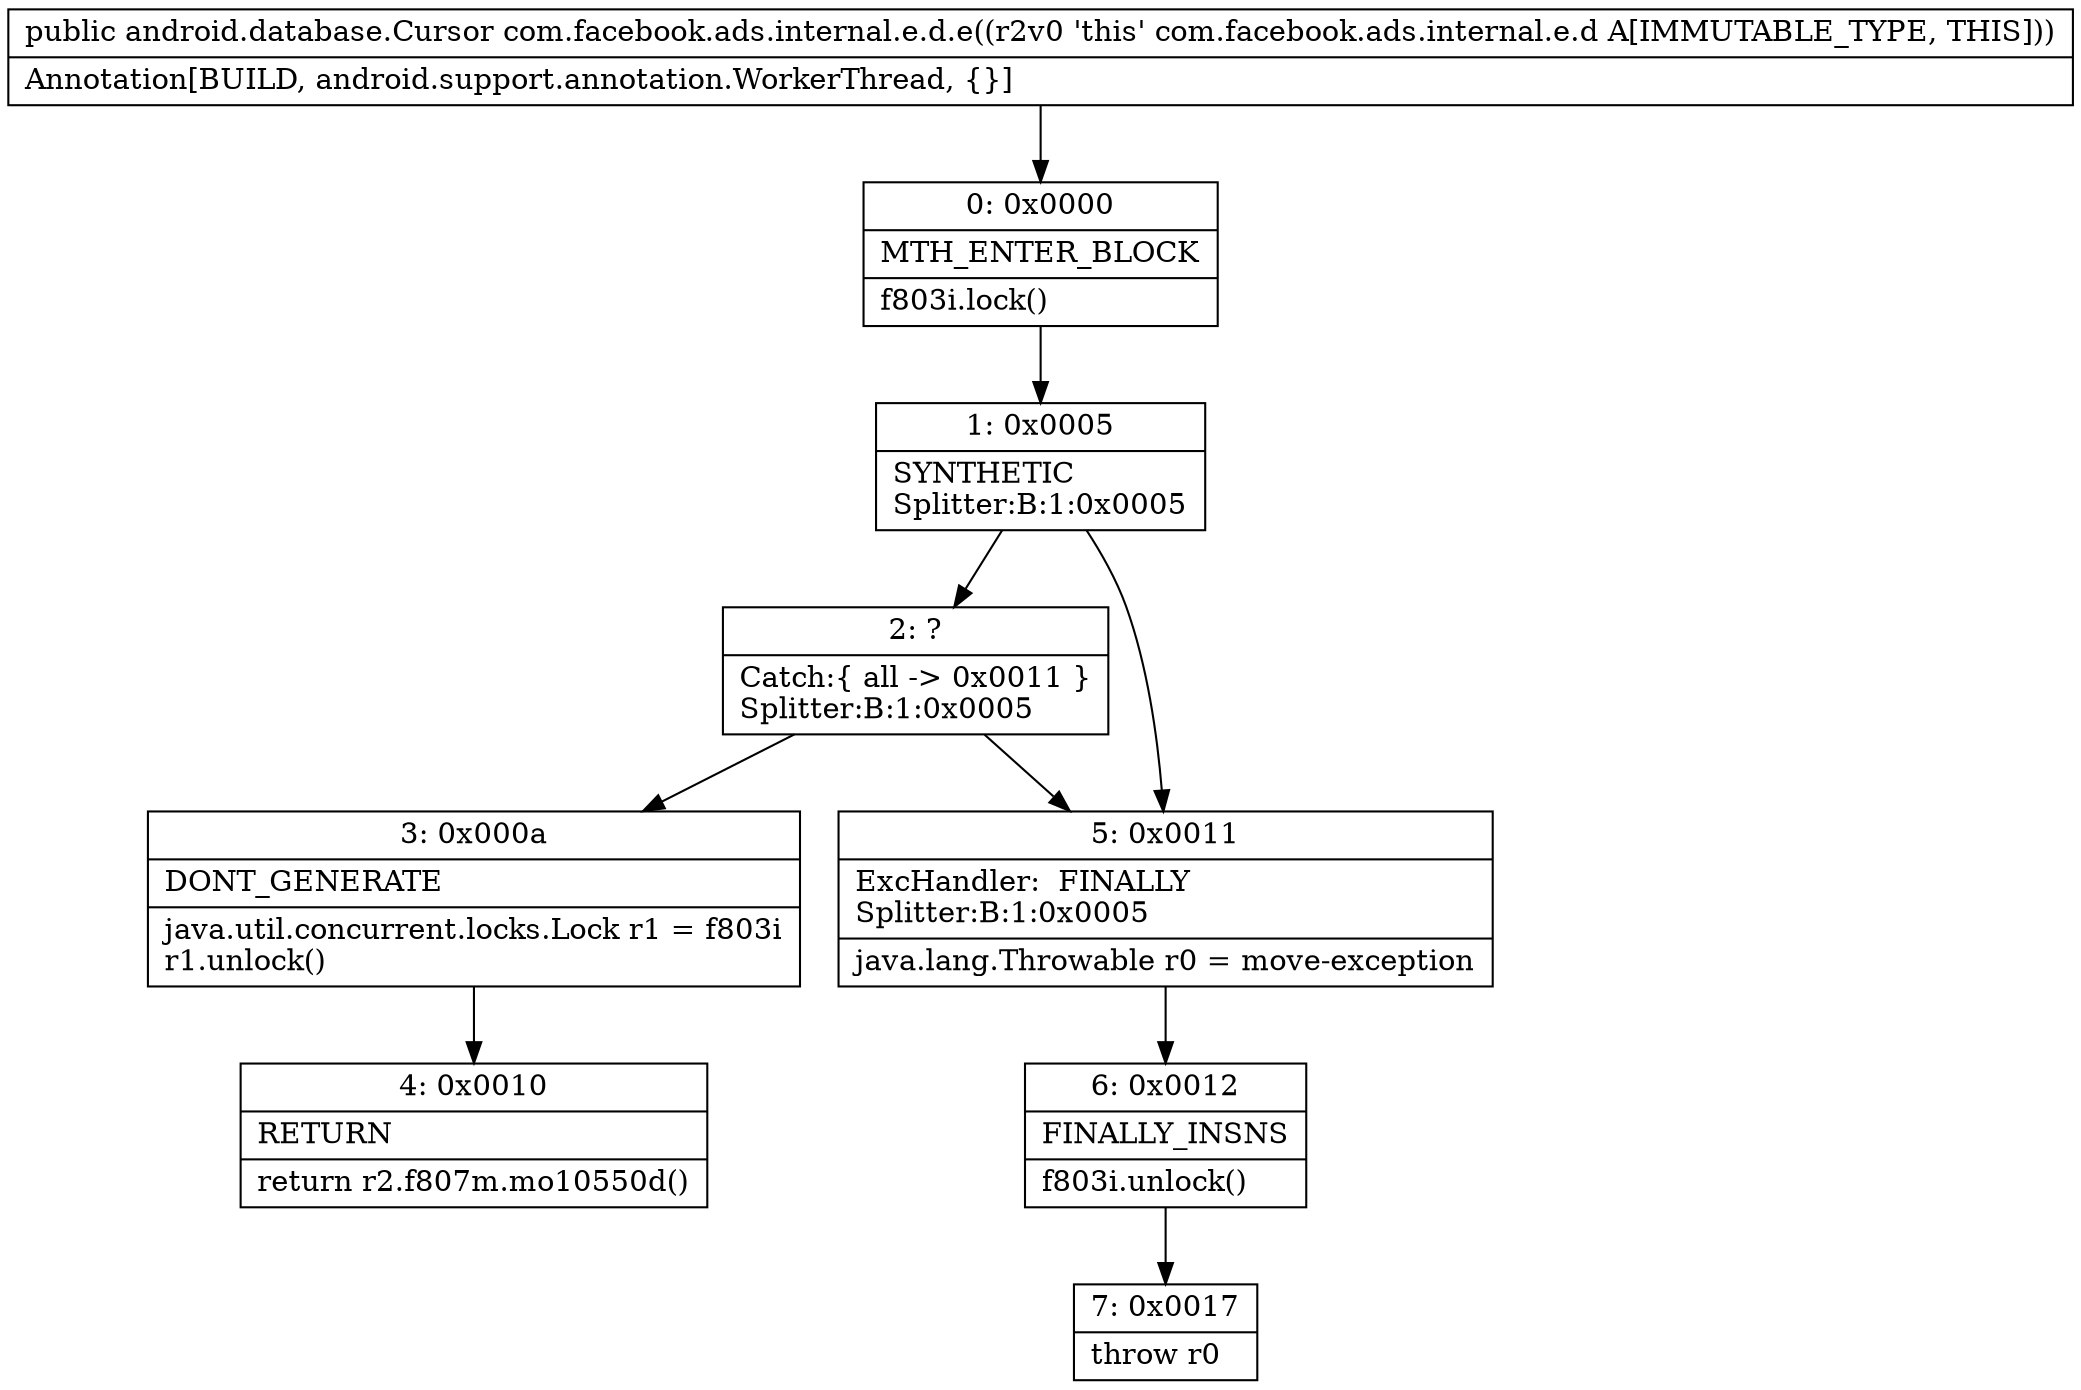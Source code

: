 digraph "CFG forcom.facebook.ads.internal.e.d.e()Landroid\/database\/Cursor;" {
Node_0 [shape=record,label="{0\:\ 0x0000|MTH_ENTER_BLOCK\l|f803i.lock()\l}"];
Node_1 [shape=record,label="{1\:\ 0x0005|SYNTHETIC\lSplitter:B:1:0x0005\l}"];
Node_2 [shape=record,label="{2\:\ ?|Catch:\{ all \-\> 0x0011 \}\lSplitter:B:1:0x0005\l}"];
Node_3 [shape=record,label="{3\:\ 0x000a|DONT_GENERATE\l|java.util.concurrent.locks.Lock r1 = f803i\lr1.unlock()\l}"];
Node_4 [shape=record,label="{4\:\ 0x0010|RETURN\l|return r2.f807m.mo10550d()\l}"];
Node_5 [shape=record,label="{5\:\ 0x0011|ExcHandler:  FINALLY\lSplitter:B:1:0x0005\l|java.lang.Throwable r0 = move\-exception\l}"];
Node_6 [shape=record,label="{6\:\ 0x0012|FINALLY_INSNS\l|f803i.unlock()\l}"];
Node_7 [shape=record,label="{7\:\ 0x0017|throw r0\l}"];
MethodNode[shape=record,label="{public android.database.Cursor com.facebook.ads.internal.e.d.e((r2v0 'this' com.facebook.ads.internal.e.d A[IMMUTABLE_TYPE, THIS]))  | Annotation[BUILD, android.support.annotation.WorkerThread, \{\}]\l}"];
MethodNode -> Node_0;
Node_0 -> Node_1;
Node_1 -> Node_2;
Node_1 -> Node_5;
Node_2 -> Node_3;
Node_2 -> Node_5;
Node_3 -> Node_4;
Node_5 -> Node_6;
Node_6 -> Node_7;
}

